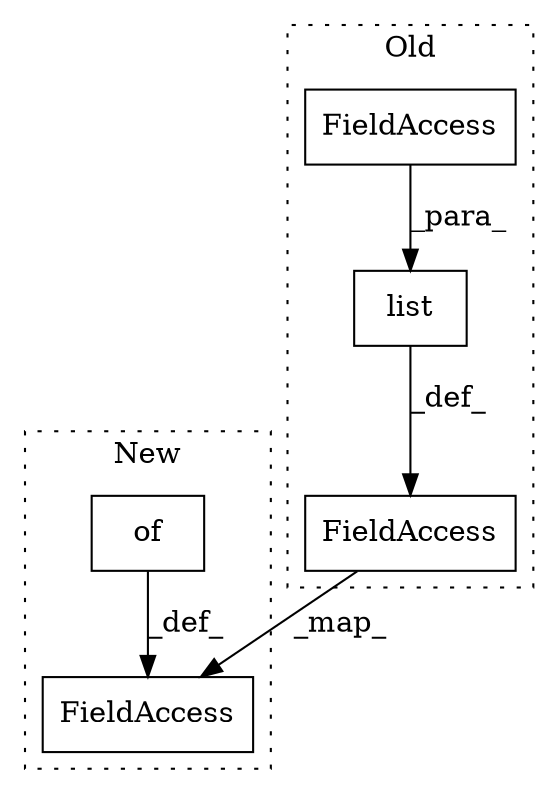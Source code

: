 digraph G {
subgraph cluster0 {
1 [label="list" a="32" s="554,574" l="5,1" shape="box"];
3 [label="FieldAccess" a="22" s="559" l="15" shape="box"];
4 [label="FieldAccess" a="22" s="532" l="21" shape="box"];
label = "Old";
style="dotted";
}
subgraph cluster1 {
2 [label="of" a="32" s="550" l="4" shape="box"];
5 [label="FieldAccess" a="22" s="532" l="13" shape="box"];
label = "New";
style="dotted";
}
1 -> 4 [label="_def_"];
2 -> 5 [label="_def_"];
3 -> 1 [label="_para_"];
4 -> 5 [label="_map_"];
}